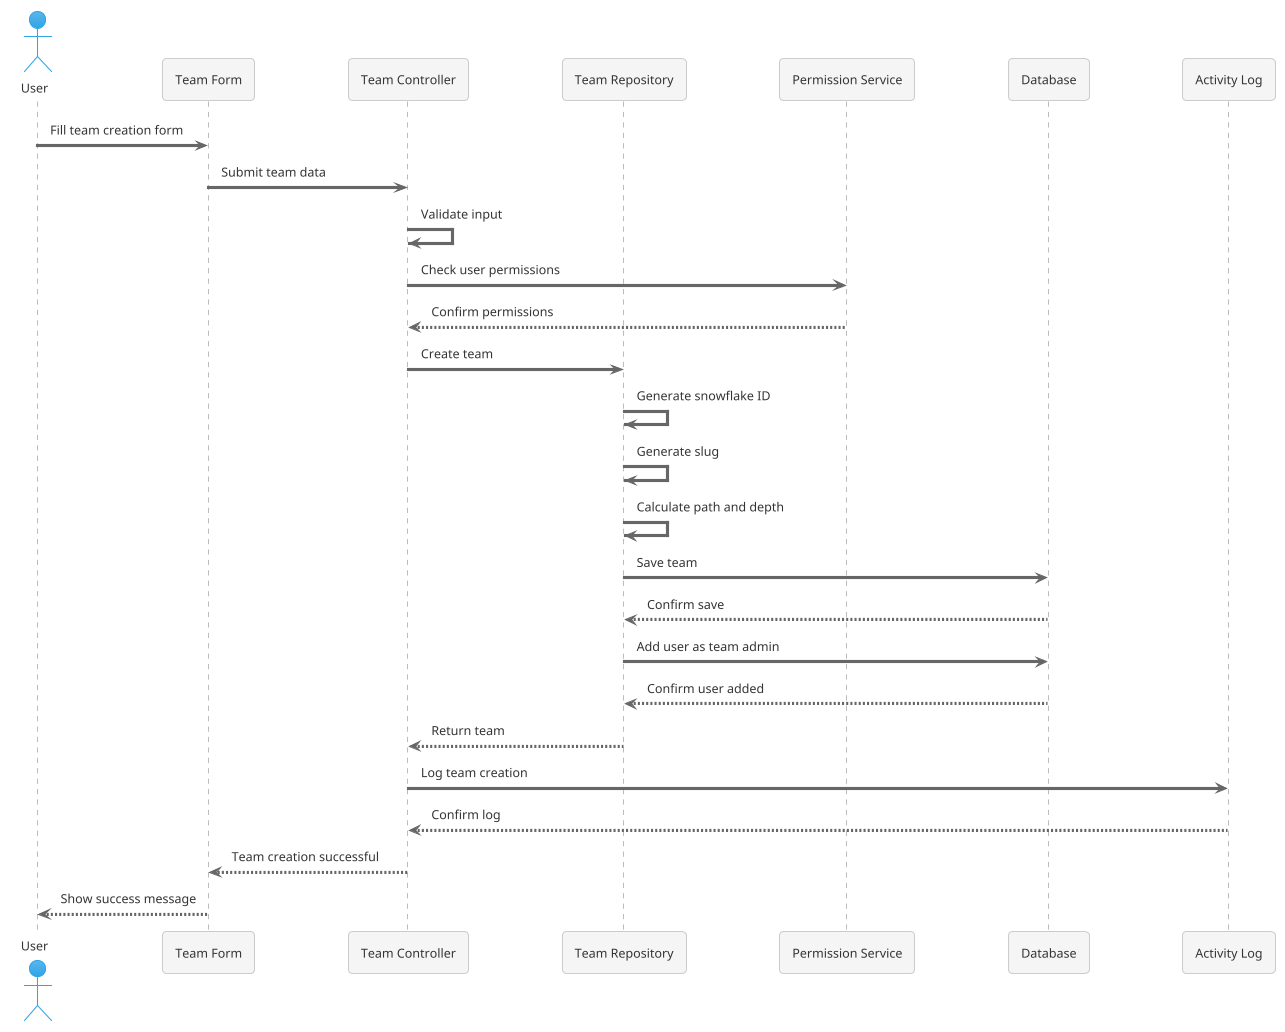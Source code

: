 @startuml Team Creation Sequence (Light Mode)

' Light mode theme
!theme cerulean
skinparam backgroundColor #FFFFFF
skinparam ArrowColor #666666
skinparam shadowing false
skinparam DefaultFontColor #333333

' Define styles
skinparam participant {
    BackgroundColor #f5f5f5
    BorderColor #cccccc
    FontColor #333333
}

' Participants
actor User as "User"
participant TeamForm as "Team Form"
participant TeamController as "Team Controller"
participant TeamRepository as "Team Repository"
participant PermissionService as "Permission Service"
participant Database as "Database"
participant ActivityLog as "Activity Log"

' Sequence
User -> TeamForm: Fill team creation form
TeamForm -> TeamController: Submit team data
TeamController -> TeamController: Validate input
TeamController -> PermissionService: Check user permissions
PermissionService --> TeamController: Confirm permissions
TeamController -> TeamRepository: Create team
TeamRepository -> TeamRepository: Generate snowflake ID
TeamRepository -> TeamRepository: Generate slug
TeamRepository -> TeamRepository: Calculate path and depth
TeamRepository -> Database: Save team
Database --> TeamRepository: Confirm save
TeamRepository -> Database: Add user as team admin
Database --> TeamRepository: Confirm user added
TeamRepository --> TeamController: Return team
TeamController -> ActivityLog: Log team creation
ActivityLog --> TeamController: Confirm log
TeamController --> TeamForm: Team creation successful
TeamForm --> User: Show success message

@enduml
